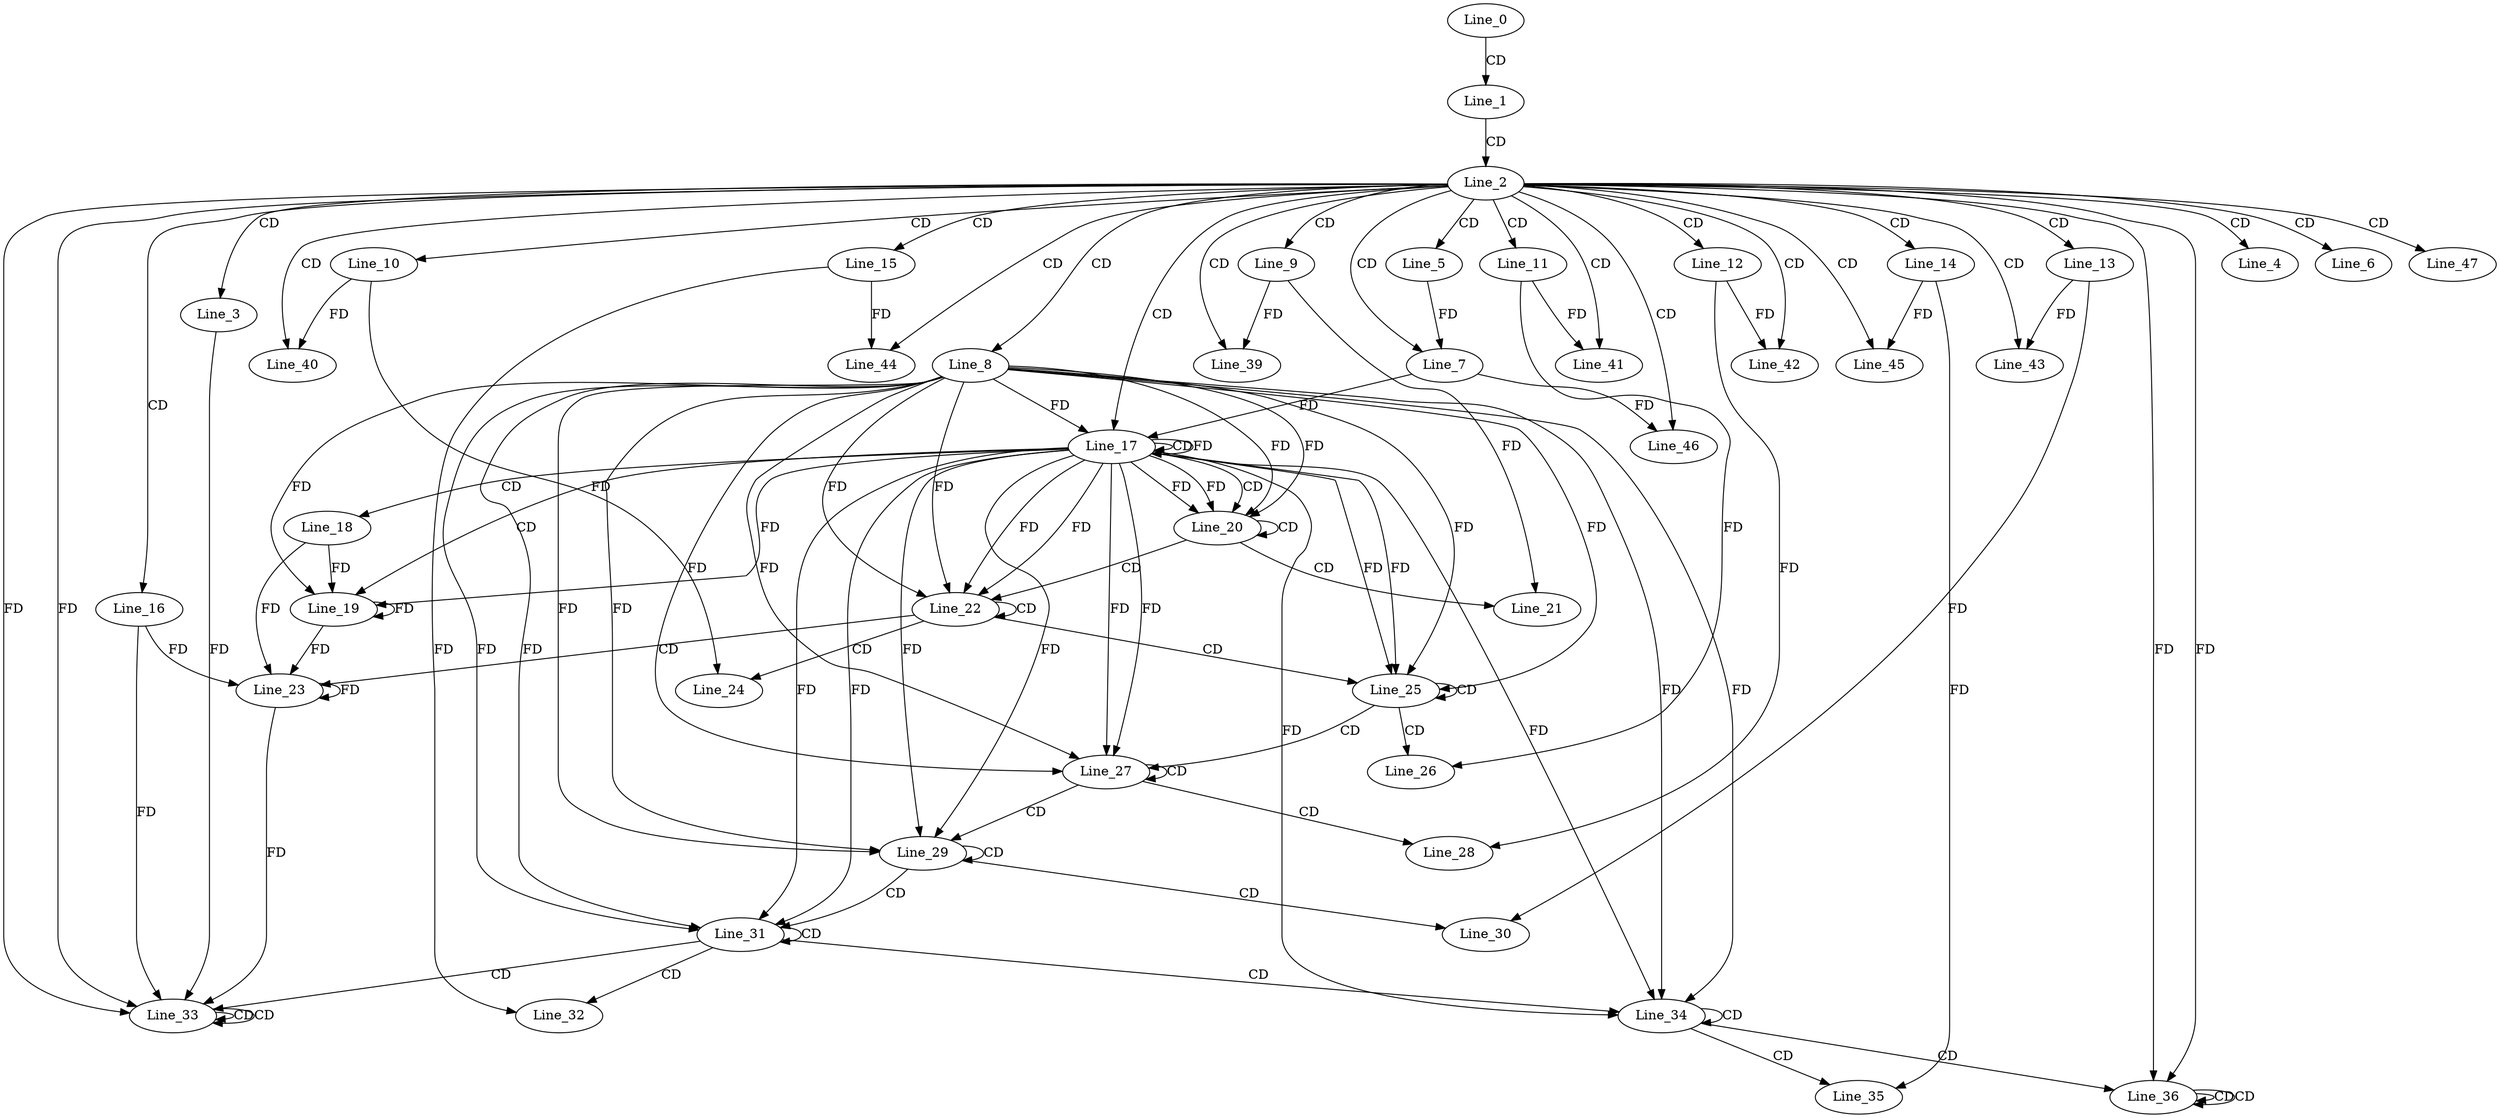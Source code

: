 digraph G {
  Line_0;
  Line_1;
  Line_2;
  Line_3;
  Line_4;
  Line_5;
  Line_6;
  Line_7;
  Line_7;
  Line_8;
  Line_9;
  Line_10;
  Line_11;
  Line_12;
  Line_13;
  Line_14;
  Line_15;
  Line_16;
  Line_17;
  Line_17;
  Line_17;
  Line_18;
  Line_19;
  Line_20;
  Line_20;
  Line_21;
  Line_22;
  Line_22;
  Line_23;
  Line_23;
  Line_24;
  Line_25;
  Line_25;
  Line_26;
  Line_27;
  Line_27;
  Line_28;
  Line_29;
  Line_29;
  Line_30;
  Line_31;
  Line_31;
  Line_32;
  Line_33;
  Line_33;
  Line_33;
  Line_34;
  Line_34;
  Line_35;
  Line_36;
  Line_36;
  Line_36;
  Line_39;
  Line_40;
  Line_41;
  Line_42;
  Line_43;
  Line_44;
  Line_45;
  Line_46;
  Line_47;
  Line_0 -> Line_1 [ label="CD" ];
  Line_1 -> Line_2 [ label="CD" ];
  Line_2 -> Line_3 [ label="CD" ];
  Line_2 -> Line_4 [ label="CD" ];
  Line_2 -> Line_5 [ label="CD" ];
  Line_2 -> Line_6 [ label="CD" ];
  Line_2 -> Line_7 [ label="CD" ];
  Line_5 -> Line_7 [ label="FD" ];
  Line_2 -> Line_8 [ label="CD" ];
  Line_2 -> Line_9 [ label="CD" ];
  Line_2 -> Line_10 [ label="CD" ];
  Line_2 -> Line_11 [ label="CD" ];
  Line_2 -> Line_12 [ label="CD" ];
  Line_2 -> Line_13 [ label="CD" ];
  Line_2 -> Line_14 [ label="CD" ];
  Line_2 -> Line_15 [ label="CD" ];
  Line_2 -> Line_16 [ label="CD" ];
  Line_2 -> Line_17 [ label="CD" ];
  Line_17 -> Line_17 [ label="CD" ];
  Line_17 -> Line_17 [ label="FD" ];
  Line_8 -> Line_17 [ label="FD" ];
  Line_7 -> Line_17 [ label="FD" ];
  Line_17 -> Line_18 [ label="CD" ];
  Line_17 -> Line_19 [ label="CD" ];
  Line_18 -> Line_19 [ label="FD" ];
  Line_19 -> Line_19 [ label="FD" ];
  Line_17 -> Line_19 [ label="FD" ];
  Line_8 -> Line_19 [ label="FD" ];
  Line_17 -> Line_20 [ label="CD" ];
  Line_17 -> Line_20 [ label="FD" ];
  Line_8 -> Line_20 [ label="FD" ];
  Line_20 -> Line_20 [ label="CD" ];
  Line_17 -> Line_20 [ label="FD" ];
  Line_8 -> Line_20 [ label="FD" ];
  Line_20 -> Line_21 [ label="CD" ];
  Line_9 -> Line_21 [ label="FD" ];
  Line_20 -> Line_22 [ label="CD" ];
  Line_17 -> Line_22 [ label="FD" ];
  Line_8 -> Line_22 [ label="FD" ];
  Line_22 -> Line_22 [ label="CD" ];
  Line_17 -> Line_22 [ label="FD" ];
  Line_8 -> Line_22 [ label="FD" ];
  Line_22 -> Line_23 [ label="CD" ];
  Line_23 -> Line_23 [ label="FD" ];
  Line_16 -> Line_23 [ label="FD" ];
  Line_18 -> Line_23 [ label="FD" ];
  Line_19 -> Line_23 [ label="FD" ];
  Line_22 -> Line_24 [ label="CD" ];
  Line_10 -> Line_24 [ label="FD" ];
  Line_22 -> Line_25 [ label="CD" ];
  Line_17 -> Line_25 [ label="FD" ];
  Line_8 -> Line_25 [ label="FD" ];
  Line_25 -> Line_25 [ label="CD" ];
  Line_17 -> Line_25 [ label="FD" ];
  Line_8 -> Line_25 [ label="FD" ];
  Line_25 -> Line_26 [ label="CD" ];
  Line_11 -> Line_26 [ label="FD" ];
  Line_25 -> Line_27 [ label="CD" ];
  Line_17 -> Line_27 [ label="FD" ];
  Line_8 -> Line_27 [ label="FD" ];
  Line_27 -> Line_27 [ label="CD" ];
  Line_17 -> Line_27 [ label="FD" ];
  Line_8 -> Line_27 [ label="FD" ];
  Line_27 -> Line_28 [ label="CD" ];
  Line_12 -> Line_28 [ label="FD" ];
  Line_27 -> Line_29 [ label="CD" ];
  Line_17 -> Line_29 [ label="FD" ];
  Line_8 -> Line_29 [ label="FD" ];
  Line_29 -> Line_29 [ label="CD" ];
  Line_17 -> Line_29 [ label="FD" ];
  Line_8 -> Line_29 [ label="FD" ];
  Line_29 -> Line_30 [ label="CD" ];
  Line_13 -> Line_30 [ label="FD" ];
  Line_29 -> Line_31 [ label="CD" ];
  Line_17 -> Line_31 [ label="FD" ];
  Line_8 -> Line_31 [ label="FD" ];
  Line_31 -> Line_31 [ label="CD" ];
  Line_17 -> Line_31 [ label="FD" ];
  Line_8 -> Line_31 [ label="FD" ];
  Line_31 -> Line_32 [ label="CD" ];
  Line_15 -> Line_32 [ label="FD" ];
  Line_31 -> Line_33 [ label="CD" ];
  Line_2 -> Line_33 [ label="FD" ];
  Line_33 -> Line_33 [ label="CD" ];
  Line_2 -> Line_33 [ label="FD" ];
  Line_33 -> Line_33 [ label="CD" ];
  Line_3 -> Line_33 [ label="FD" ];
  Line_23 -> Line_33 [ label="FD" ];
  Line_16 -> Line_33 [ label="FD" ];
  Line_31 -> Line_34 [ label="CD" ];
  Line_17 -> Line_34 [ label="FD" ];
  Line_8 -> Line_34 [ label="FD" ];
  Line_34 -> Line_34 [ label="CD" ];
  Line_17 -> Line_34 [ label="FD" ];
  Line_8 -> Line_34 [ label="FD" ];
  Line_34 -> Line_35 [ label="CD" ];
  Line_14 -> Line_35 [ label="FD" ];
  Line_34 -> Line_36 [ label="CD" ];
  Line_2 -> Line_36 [ label="FD" ];
  Line_36 -> Line_36 [ label="CD" ];
  Line_2 -> Line_36 [ label="FD" ];
  Line_36 -> Line_36 [ label="CD" ];
  Line_2 -> Line_39 [ label="CD" ];
  Line_9 -> Line_39 [ label="FD" ];
  Line_2 -> Line_40 [ label="CD" ];
  Line_10 -> Line_40 [ label="FD" ];
  Line_2 -> Line_41 [ label="CD" ];
  Line_11 -> Line_41 [ label="FD" ];
  Line_2 -> Line_42 [ label="CD" ];
  Line_12 -> Line_42 [ label="FD" ];
  Line_2 -> Line_43 [ label="CD" ];
  Line_13 -> Line_43 [ label="FD" ];
  Line_2 -> Line_44 [ label="CD" ];
  Line_15 -> Line_44 [ label="FD" ];
  Line_2 -> Line_45 [ label="CD" ];
  Line_14 -> Line_45 [ label="FD" ];
  Line_2 -> Line_46 [ label="CD" ];
  Line_7 -> Line_46 [ label="FD" ];
  Line_2 -> Line_47 [ label="CD" ];
}
